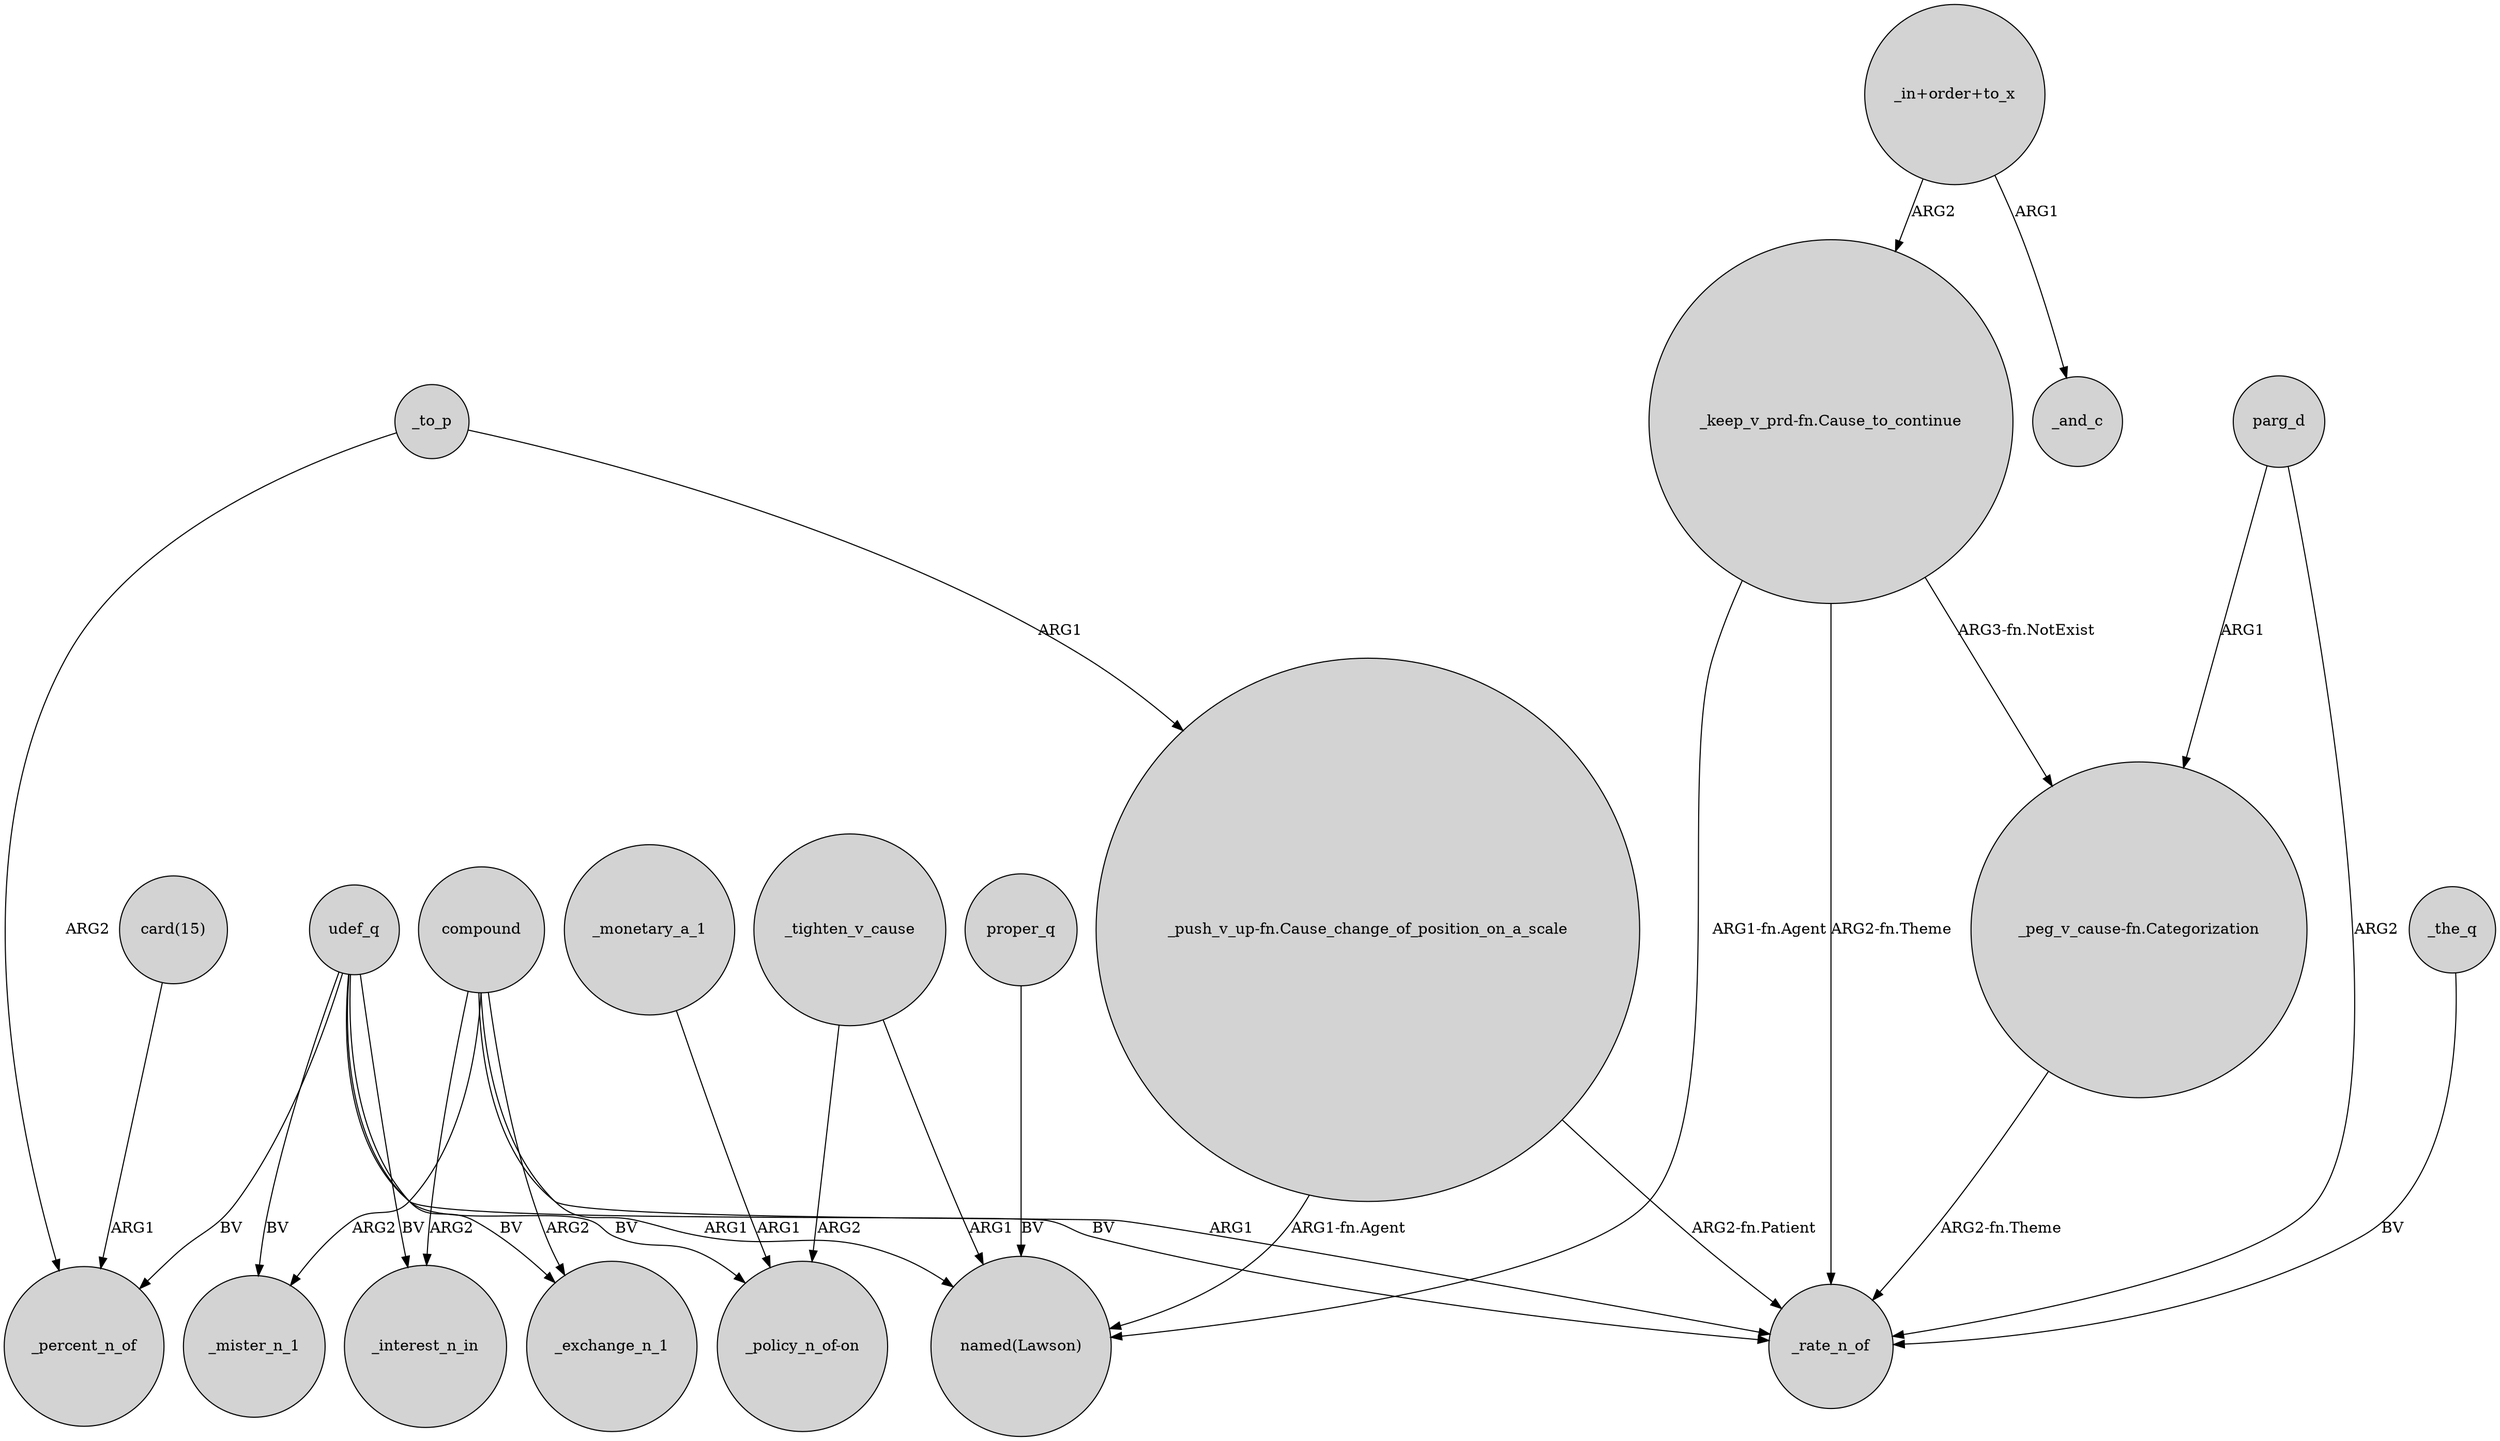digraph {
	node [shape=circle style=filled]
	"card(15)" -> _percent_n_of [label=ARG1]
	"_peg_v_cause-fn.Categorization" -> _rate_n_of [label="ARG2-fn.Theme"]
	"_in+order+to_x" -> "_keep_v_prd-fn.Cause_to_continue" [label=ARG2]
	compound -> _mister_n_1 [label=ARG2]
	parg_d -> "_peg_v_cause-fn.Categorization" [label=ARG1]
	"_push_v_up-fn.Cause_change_of_position_on_a_scale" -> _rate_n_of [label="ARG2-fn.Patient"]
	compound -> _rate_n_of [label=ARG1]
	udef_q -> _mister_n_1 [label=BV]
	udef_q -> _rate_n_of [label=BV]
	"_keep_v_prd-fn.Cause_to_continue" -> "_peg_v_cause-fn.Categorization" [label="ARG3-fn.NotExist"]
	udef_q -> _interest_n_in [label=BV]
	udef_q -> "_policy_n_of-on" [label=BV]
	_the_q -> _rate_n_of [label=BV]
	compound -> _exchange_n_1 [label=ARG2]
	compound -> _interest_n_in [label=ARG2]
	"_push_v_up-fn.Cause_change_of_position_on_a_scale" -> "named(Lawson)" [label="ARG1-fn.Agent"]
	_tighten_v_cause -> "_policy_n_of-on" [label=ARG2]
	"_in+order+to_x" -> _and_c [label=ARG1]
	_to_p -> "_push_v_up-fn.Cause_change_of_position_on_a_scale" [label=ARG1]
	compound -> "named(Lawson)" [label=ARG1]
	proper_q -> "named(Lawson)" [label=BV]
	_monetary_a_1 -> "_policy_n_of-on" [label=ARG1]
	"_keep_v_prd-fn.Cause_to_continue" -> "named(Lawson)" [label="ARG1-fn.Agent"]
	_to_p -> _percent_n_of [label=ARG2]
	_tighten_v_cause -> "named(Lawson)" [label=ARG1]
	"_keep_v_prd-fn.Cause_to_continue" -> _rate_n_of [label="ARG2-fn.Theme"]
	udef_q -> _percent_n_of [label=BV]
	udef_q -> _exchange_n_1 [label=BV]
	parg_d -> _rate_n_of [label=ARG2]
}
